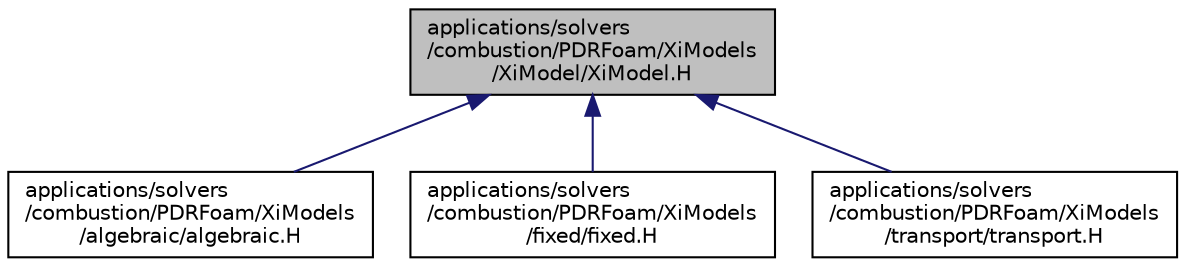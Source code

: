 digraph "applications/solvers/combustion/PDRFoam/XiModels/XiModel/XiModel.H"
{
  bgcolor="transparent";
  edge [fontname="Helvetica",fontsize="10",labelfontname="Helvetica",labelfontsize="10"];
  node [fontname="Helvetica",fontsize="10",shape=record];
  Node1 [label="applications/solvers\l/combustion/PDRFoam/XiModels\l/XiModel/XiModel.H",height=0.2,width=0.4,color="black", fillcolor="grey75", style="filled", fontcolor="black"];
  Node1 -> Node2 [dir="back",color="midnightblue",fontsize="10",style="solid",fontname="Helvetica"];
  Node2 [label="applications/solvers\l/combustion/PDRFoam/XiModels\l/algebraic/algebraic.H",height=0.2,width=0.4,color="black",URL="$a03213.html"];
  Node1 -> Node3 [dir="back",color="midnightblue",fontsize="10",style="solid",fontname="Helvetica"];
  Node3 [label="applications/solvers\l/combustion/PDRFoam/XiModels\l/fixed/fixed.H",height=0.2,width=0.4,color="black",URL="$a03215.html"];
  Node1 -> Node4 [dir="back",color="midnightblue",fontsize="10",style="solid",fontname="Helvetica"];
  Node4 [label="applications/solvers\l/combustion/PDRFoam/XiModels\l/transport/transport.H",height=0.2,width=0.4,color="black",URL="$a03217.html"];
}
